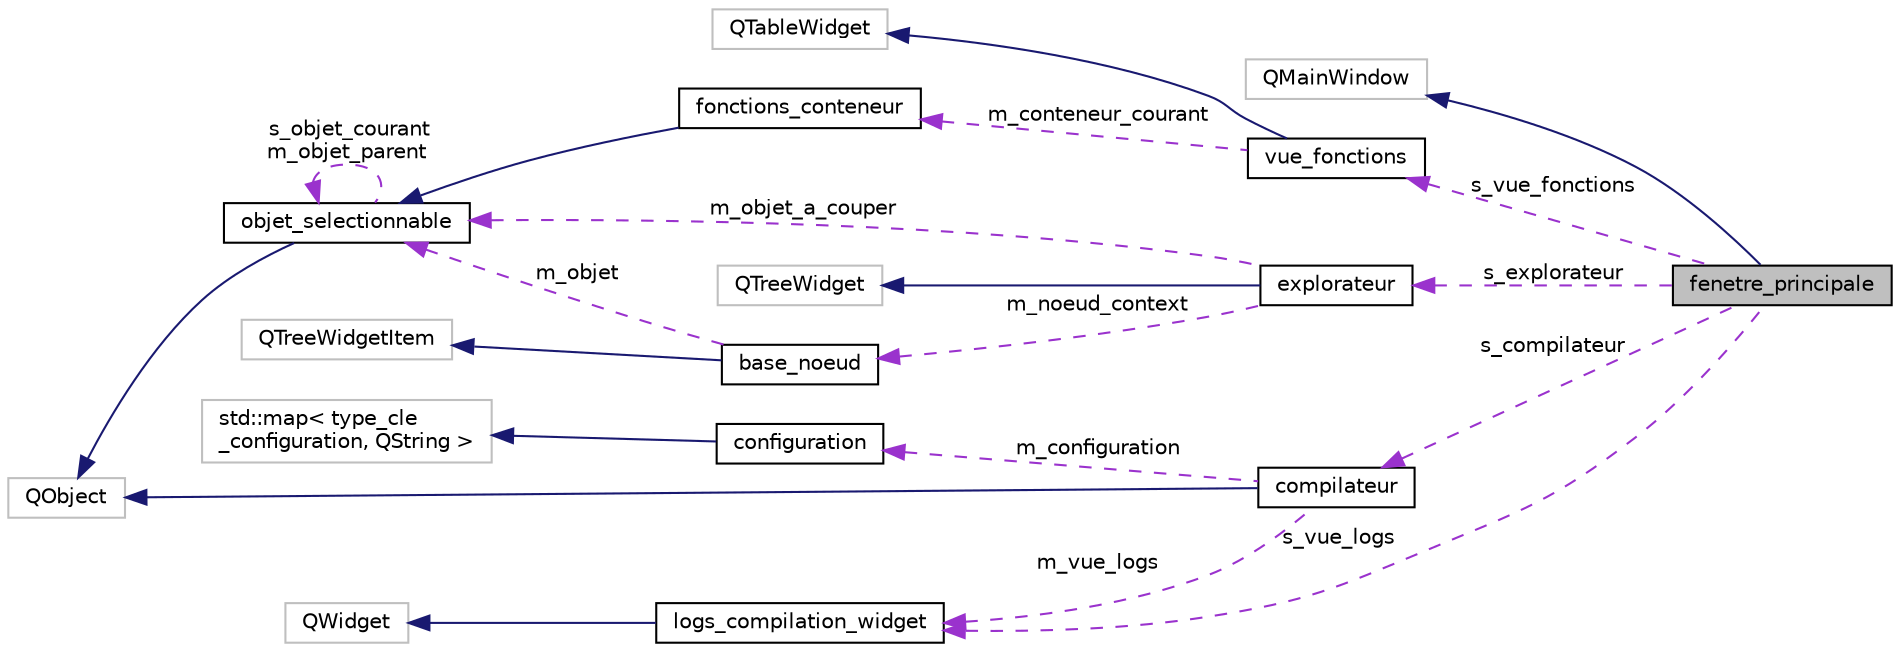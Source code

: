digraph "fenetre_principale"
{
  edge [fontname="Helvetica",fontsize="10",labelfontname="Helvetica",labelfontsize="10"];
  node [fontname="Helvetica",fontsize="10",shape=record];
  rankdir="LR";
  Node2 [label="fenetre_principale",height=0.2,width=0.4,color="black", fillcolor="grey75", style="filled", fontcolor="black"];
  Node3 -> Node2 [dir="back",color="midnightblue",fontsize="10",style="solid",fontname="Helvetica"];
  Node3 [label="QMainWindow",height=0.2,width=0.4,color="grey75", fillcolor="white", style="filled"];
  Node4 -> Node2 [dir="back",color="darkorchid3",fontsize="10",style="dashed",label=" s_compilateur" ,fontname="Helvetica"];
  Node4 [label="compilateur",height=0.2,width=0.4,color="black", fillcolor="white", style="filled",URL="$classcompilateur.html",tooltip="Classe décrivant un compilateur. Le compilateur a pour rôle d&#39;exécuter un projet. ..."];
  Node5 -> Node4 [dir="back",color="midnightblue",fontsize="10",style="solid",fontname="Helvetica"];
  Node5 [label="QObject",height=0.2,width=0.4,color="grey75", fillcolor="white", style="filled"];
  Node6 -> Node4 [dir="back",color="darkorchid3",fontsize="10",style="dashed",label=" m_configuration" ,fontname="Helvetica"];
  Node6 [label="configuration",height=0.2,width=0.4,color="black", fillcolor="white", style="filled",URL="$classconfiguration.html",tooltip="Classe décrivant un configuration lors d&#39;une exécution. Pour un texte donné, une configuration corres..."];
  Node7 -> Node6 [dir="back",color="midnightblue",fontsize="10",style="solid",fontname="Helvetica"];
  Node7 [label="std::map\< type_cle\l_configuration, QString \>",height=0.2,width=0.4,color="grey75", fillcolor="white", style="filled"];
  Node8 -> Node4 [dir="back",color="darkorchid3",fontsize="10",style="dashed",label=" m_vue_logs" ,fontname="Helvetica"];
  Node8 [label="logs_compilation_widget",height=0.2,width=0.4,color="black", fillcolor="white", style="filled",URL="$classlogs__compilation__widget.html",tooltip="Classe décrivant le widget affichant l&#39;ensemble des logs. "];
  Node9 -> Node8 [dir="back",color="midnightblue",fontsize="10",style="solid",fontname="Helvetica"];
  Node9 [label="QWidget",height=0.2,width=0.4,color="grey75", fillcolor="white", style="filled"];
  Node8 -> Node2 [dir="back",color="darkorchid3",fontsize="10",style="dashed",label=" s_vue_logs" ,fontname="Helvetica"];
  Node10 -> Node2 [dir="back",color="darkorchid3",fontsize="10",style="dashed",label=" s_vue_fonctions" ,fontname="Helvetica"];
  Node10 [label="vue_fonctions",height=0.2,width=0.4,color="black", fillcolor="white", style="filled",URL="$classvue__fonctions.html",tooltip="Classe décrivant le widget affichant les fonctions. "];
  Node11 -> Node10 [dir="back",color="midnightblue",fontsize="10",style="solid",fontname="Helvetica"];
  Node11 [label="QTableWidget",height=0.2,width=0.4,color="grey75", fillcolor="white", style="filled"];
  Node12 -> Node10 [dir="back",color="darkorchid3",fontsize="10",style="dashed",label=" m_conteneur_courant" ,fontname="Helvetica"];
  Node12 [label="fonctions_conteneur",height=0.2,width=0.4,color="black", fillcolor="white", style="filled",URL="$classfonctions__conteneur.html",tooltip="Classe décrivant un conteneur de fonctions. "];
  Node13 -> Node12 [dir="back",color="midnightblue",fontsize="10",style="solid",fontname="Helvetica"];
  Node13 [label="objet_selectionnable",height=0.2,width=0.4,color="black", fillcolor="white", style="filled",URL="$classobjet__selectionnable.html",tooltip="Classe décrivant un objet sélectionnable dans l&#39;explorateur. "];
  Node5 -> Node13 [dir="back",color="midnightblue",fontsize="10",style="solid",fontname="Helvetica"];
  Node13 -> Node13 [dir="back",color="darkorchid3",fontsize="10",style="dashed",label=" s_objet_courant\nm_objet_parent" ,fontname="Helvetica"];
  Node14 -> Node2 [dir="back",color="darkorchid3",fontsize="10",style="dashed",label=" s_explorateur" ,fontname="Helvetica"];
  Node14 [label="explorateur",height=0.2,width=0.4,color="black", fillcolor="white", style="filled",URL="$classexplorateur.html",tooltip="Classe décrivant l&#39;explorateur de projet. "];
  Node15 -> Node14 [dir="back",color="midnightblue",fontsize="10",style="solid",fontname="Helvetica"];
  Node15 [label="QTreeWidget",height=0.2,width=0.4,color="grey75", fillcolor="white", style="filled"];
  Node16 -> Node14 [dir="back",color="darkorchid3",fontsize="10",style="dashed",label=" m_noeud_context" ,fontname="Helvetica"];
  Node16 [label="base_noeud",height=0.2,width=0.4,color="black", fillcolor="white", style="filled",URL="$classbase__noeud.html",tooltip="Classe décrivant un noeud quelconque de l&#39;explorateur. "];
  Node17 -> Node16 [dir="back",color="midnightblue",fontsize="10",style="solid",fontname="Helvetica"];
  Node17 [label="QTreeWidgetItem",height=0.2,width=0.4,color="grey75", fillcolor="white", style="filled"];
  Node13 -> Node16 [dir="back",color="darkorchid3",fontsize="10",style="dashed",label=" m_objet" ,fontname="Helvetica"];
  Node13 -> Node14 [dir="back",color="darkorchid3",fontsize="10",style="dashed",label=" m_objet_a_couper" ,fontname="Helvetica"];
}
